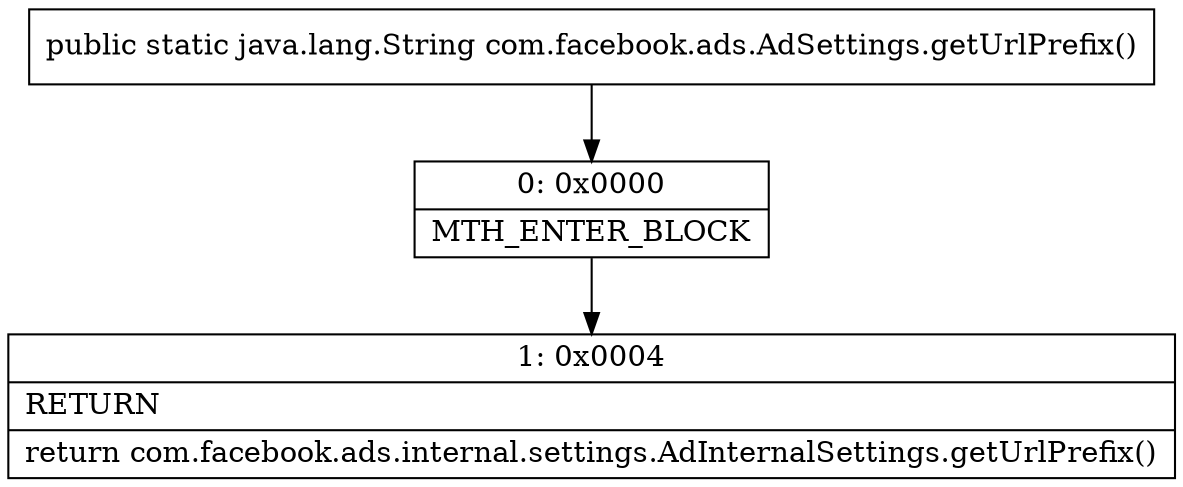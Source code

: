 digraph "CFG forcom.facebook.ads.AdSettings.getUrlPrefix()Ljava\/lang\/String;" {
Node_0 [shape=record,label="{0\:\ 0x0000|MTH_ENTER_BLOCK\l}"];
Node_1 [shape=record,label="{1\:\ 0x0004|RETURN\l|return com.facebook.ads.internal.settings.AdInternalSettings.getUrlPrefix()\l}"];
MethodNode[shape=record,label="{public static java.lang.String com.facebook.ads.AdSettings.getUrlPrefix() }"];
MethodNode -> Node_0;
Node_0 -> Node_1;
}

